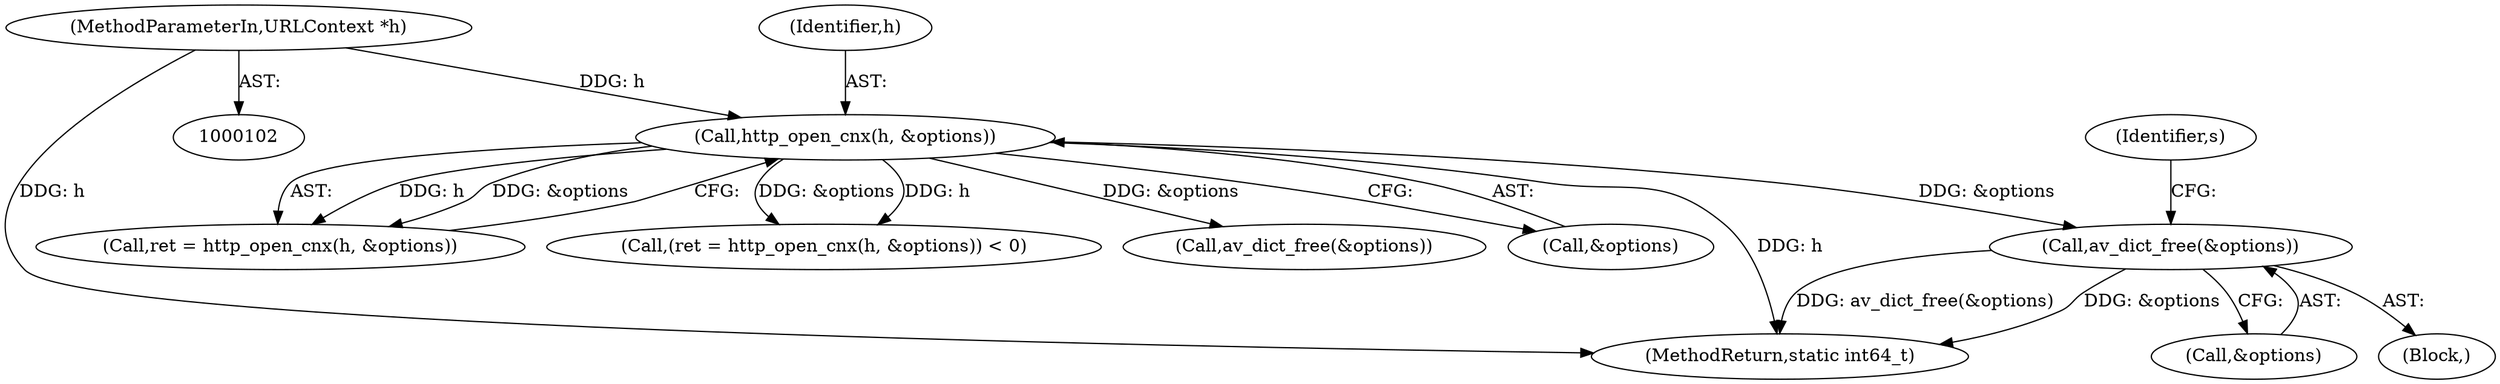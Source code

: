 digraph "0_FFmpeg_2a05c8f813de6f2278827734bf8102291e7484aa_5@API" {
"1000261" [label="(Call,av_dict_free(&options))"];
"1000255" [label="(Call,http_open_cnx(h, &options))"];
"1000103" [label="(MethodParameterIn,URLContext *h)"];
"1000103" [label="(MethodParameterIn,URLContext *h)"];
"1000252" [label="(Call,(ret = http_open_cnx(h, &options)) < 0)"];
"1000260" [label="(Block,)"];
"1000255" [label="(Call,http_open_cnx(h, &options))"];
"1000261" [label="(Call,av_dict_free(&options))"];
"1000253" [label="(Call,ret = http_open_cnx(h, &options))"];
"1000256" [label="(Identifier,h)"];
"1000266" [label="(Identifier,s)"];
"1000298" [label="(Call,av_dict_free(&options))"];
"1000257" [label="(Call,&options)"];
"1000305" [label="(MethodReturn,static int64_t)"];
"1000262" [label="(Call,&options)"];
"1000261" -> "1000260"  [label="AST: "];
"1000261" -> "1000262"  [label="CFG: "];
"1000262" -> "1000261"  [label="AST: "];
"1000266" -> "1000261"  [label="CFG: "];
"1000261" -> "1000305"  [label="DDG: &options"];
"1000261" -> "1000305"  [label="DDG: av_dict_free(&options)"];
"1000255" -> "1000261"  [label="DDG: &options"];
"1000255" -> "1000253"  [label="AST: "];
"1000255" -> "1000257"  [label="CFG: "];
"1000256" -> "1000255"  [label="AST: "];
"1000257" -> "1000255"  [label="AST: "];
"1000253" -> "1000255"  [label="CFG: "];
"1000255" -> "1000305"  [label="DDG: h"];
"1000255" -> "1000252"  [label="DDG: h"];
"1000255" -> "1000252"  [label="DDG: &options"];
"1000255" -> "1000253"  [label="DDG: h"];
"1000255" -> "1000253"  [label="DDG: &options"];
"1000103" -> "1000255"  [label="DDG: h"];
"1000255" -> "1000298"  [label="DDG: &options"];
"1000103" -> "1000102"  [label="AST: "];
"1000103" -> "1000305"  [label="DDG: h"];
}

